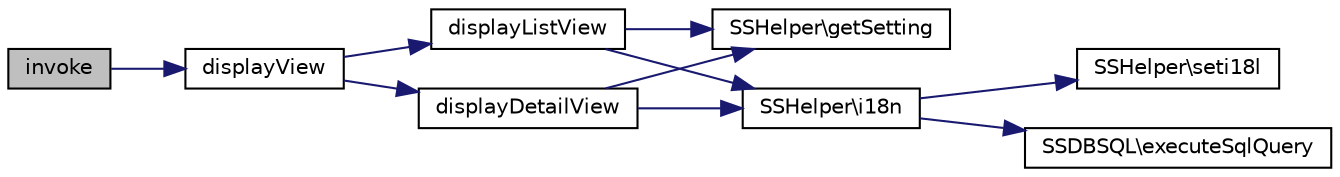 digraph "invoke"
{
  edge [fontname="Helvetica",fontsize="10",labelfontname="Helvetica",labelfontsize="10"];
  node [fontname="Helvetica",fontsize="10",shape=record];
  rankdir="LR";
  Node1 [label="invoke",height=0.2,width=0.4,color="black", fillcolor="grey75", style="filled", fontcolor="black"];
  Node1 -> Node2 [color="midnightblue",fontsize="10",style="solid",fontname="Helvetica"];
  Node2 [label="displayView",height=0.2,width=0.4,color="black", fillcolor="white", style="filled",URL="$class_s_s_article_controller.html#aca04b3e313abfb913efaacdfb7d5d3d7",tooltip="Artikel oder Artikeln anzeigen. "];
  Node2 -> Node3 [color="midnightblue",fontsize="10",style="solid",fontname="Helvetica"];
  Node3 [label="displayListView",height=0.2,width=0.4,color="black", fillcolor="white", style="filled",URL="$class_s_s_article_controller.html#aa577c1bba8b2ab55602041732e0995fc",tooltip="Listenansicht. "];
  Node3 -> Node4 [color="midnightblue",fontsize="10",style="solid",fontname="Helvetica"];
  Node4 [label="SSHelper\\getSetting",height=0.2,width=0.4,color="black", fillcolor="white", style="filled",URL="$class_s_s_helper.html#a22ea98c9a7625ae25a20010920a5b2cb",tooltip="Shop-Betreiber Setting Value. "];
  Node3 -> Node5 [color="midnightblue",fontsize="10",style="solid",fontname="Helvetica"];
  Node5 [label="SSHelper\\i18n",height=0.2,width=0.4,color="black", fillcolor="white", style="filled",URL="$class_s_s_helper.html#a3bece4aee1514dbafbd7d0234227e053",tooltip="Internationalization and localization. "];
  Node5 -> Node6 [color="midnightblue",fontsize="10",style="solid",fontname="Helvetica"];
  Node6 [label="SSHelper\\seti18l",height=0.2,width=0.4,color="black", fillcolor="white", style="filled",URL="$class_s_s_helper.html#a50f106600a25de036f9b6f0a89a198d5"];
  Node5 -> Node7 [color="midnightblue",fontsize="10",style="solid",fontname="Helvetica"];
  Node7 [label="SSDBSQL\\executeSqlQuery",height=0.2,width=0.4,color="black", fillcolor="white", style="filled",URL="$class_s_s_d_b_s_q_l.html#a8b0b5ed5092c7864860fc358ecc7b822",tooltip="SQL Query ausführen. "];
  Node2 -> Node8 [color="midnightblue",fontsize="10",style="solid",fontname="Helvetica"];
  Node8 [label="displayDetailView",height=0.2,width=0.4,color="black", fillcolor="white", style="filled",URL="$class_s_s_article_controller.html#afab87894a16fc2caaf028e7a92ddd1a6",tooltip="Detailansicht. "];
  Node8 -> Node4 [color="midnightblue",fontsize="10",style="solid",fontname="Helvetica"];
  Node8 -> Node5 [color="midnightblue",fontsize="10",style="solid",fontname="Helvetica"];
}
